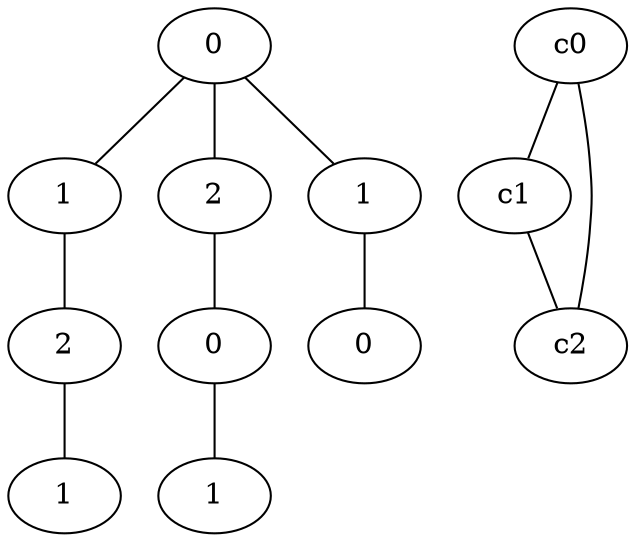 graph {
a0[label=0];
a1[label=1];
a2[label=2];
a3[label=1];
a4[label=2];
a5[label=0];
a6[label=1];
a7[label=1];
a8[label=0];
a0 -- a1;
a0 -- a4;
a0 -- a7;
a1 -- a2;
a2 -- a3;
a4 -- a5;
a5 -- a6;
a7 -- a8;
c0 -- c1;
c0 -- c2;
c1 -- c2;
}
